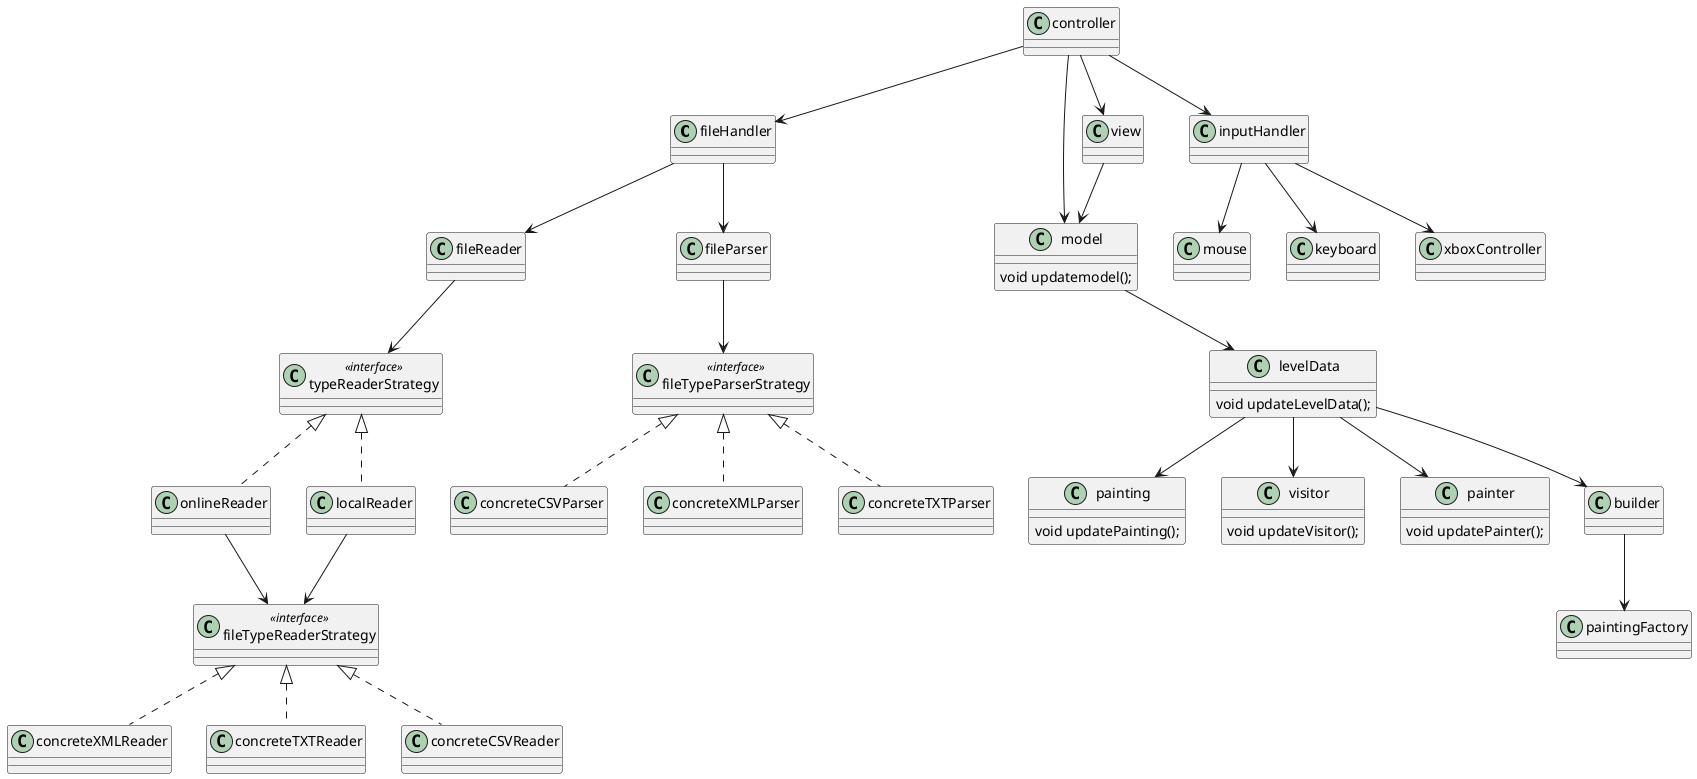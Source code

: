 @startuml

class fileHandler {
}

class fileReader {
}

class fileParser {
}

class fileTypeReaderStrategy <<interface>>{
    
}

class typeReaderStrategy <<interface>>{
    
}

class fileTypeParserStrategy <<interface>>{
    
}

class concreteCSVParser {
}

class concreteXMLParser {
}

class concreteTXTParser {
}

class onlineReader {

}

class localReader {
}

class concreteXMLReader {
}

class concreteTXTReader {
}

class concreteCSVReader {
}

class controller{

}

class model{
    void updatemodel();
}

class levelData{
    void updateLevelData();
}

class painting{
    void updatePainting();
}

class visitor{
    void updateVisitor();
}

class painter{
    void updatePainter();
}

class inputHandler{
}

class mouse{
    ' use 3rd party library to get mouse coordinates and translate to generic data
}

class keyboard{
    ' use 3rd party library to get keyboard input and translate to generic data
}

class xboxController{
    ' use 3rd party library to get xbox controller input and translate to generic data
}

class builder{}

class paintingFactory{}

class view{}




controller --> fileHandler
controller --> model
controller --> inputHandler
controller --> view
view --> model

' model
model --> levelData
levelData --> painting
levelData --> visitor
levelData --> painter

levelData --> builder

builder --> paintingFactory


' filehandler
fileHandler --> fileReader

' Reader
fileReader --> typeReaderStrategy

typeReaderStrategy <|.. onlineReader
typeReaderStrategy <|.. localReader

onlineReader --> fileTypeReaderStrategy
localReader --> fileTypeReaderStrategy

fileTypeReaderStrategy <|.. concreteXMLReader
fileTypeReaderStrategy <|.. concreteTXTReader
fileTypeReaderStrategy <|.. concreteCSVReader

' Parser
fileHandler --> fileParser
fileParser --> fileTypeParserStrategy
fileTypeParserStrategy <|.. concreteCSVParser
fileTypeParserStrategy <|.. concreteXMLParser
fileTypeParserStrategy <|.. concreteTXTParser


' inputHandler
inputHandler --> mouse
inputHandler --> keyboard
inputHandler --> xboxController
@enduml